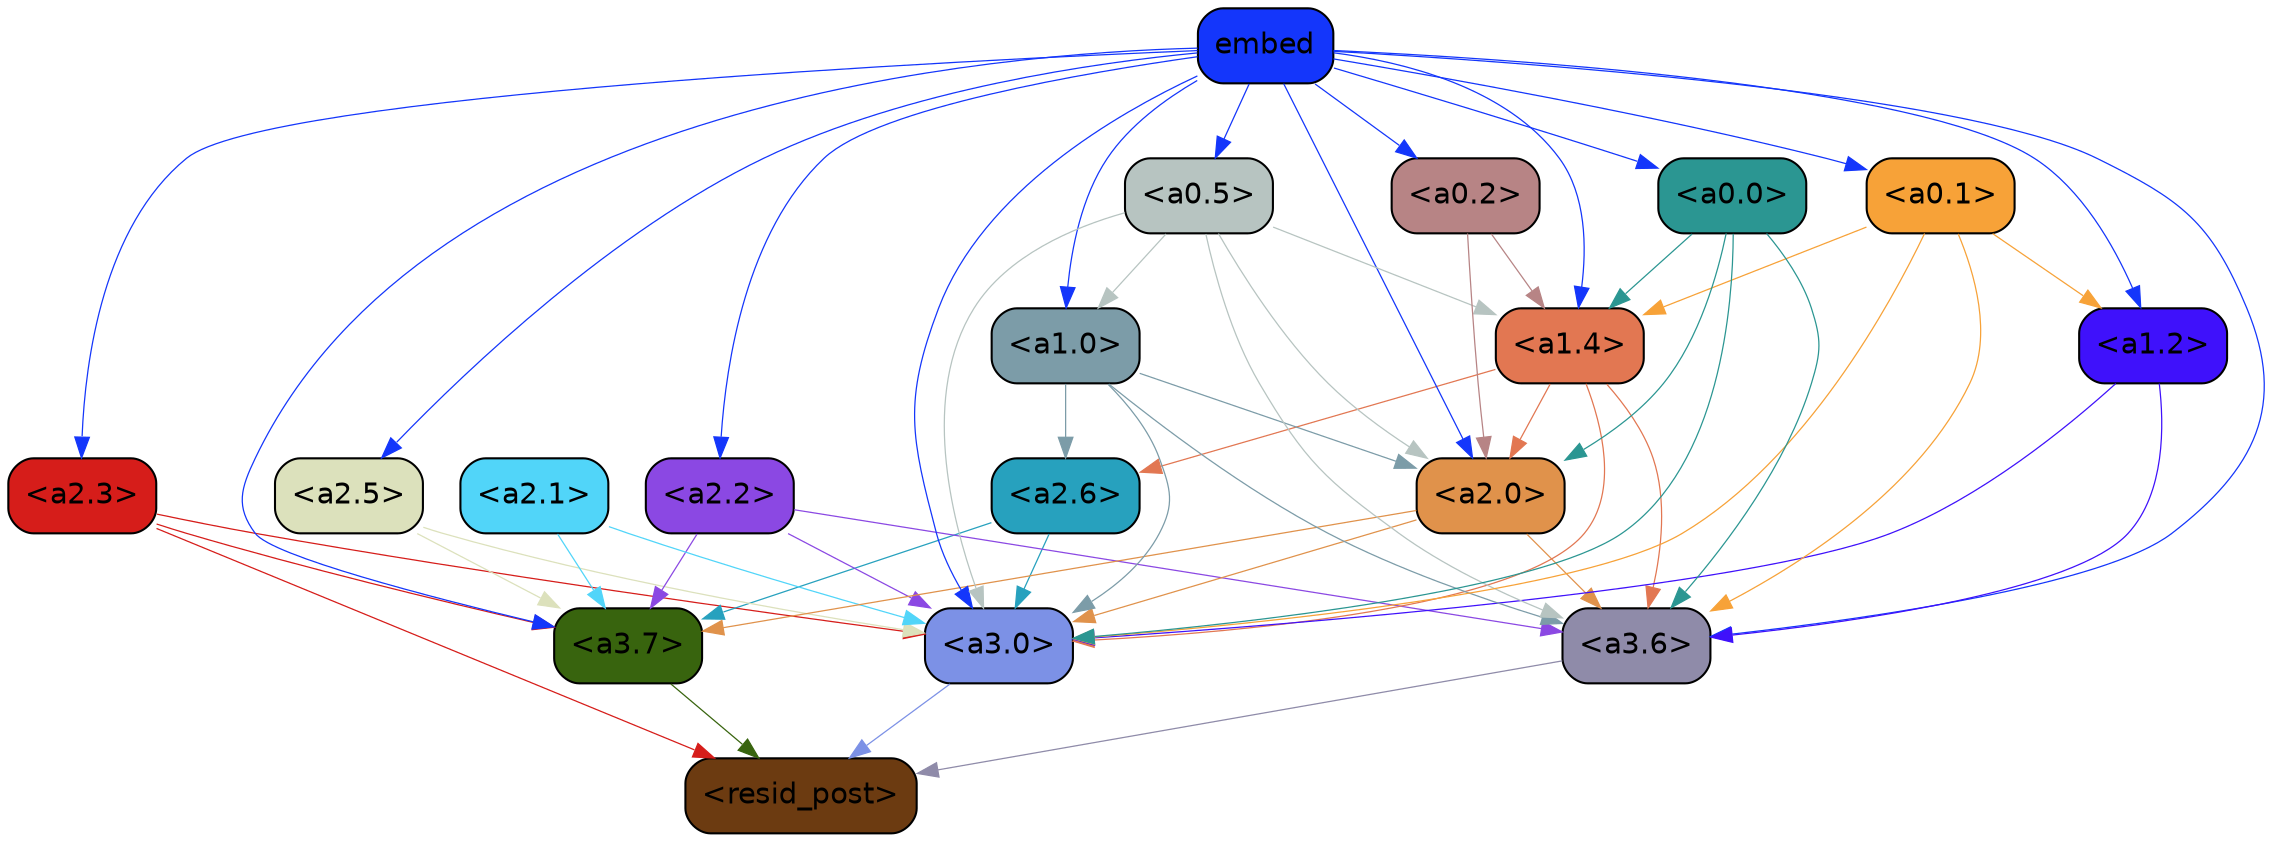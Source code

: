 strict digraph "" {
	graph [bgcolor=transparent,
		layout=dot,
		overlap=false,
		splines=true
	];
	"<a3.7>"	[color=black,
		fillcolor="#38640e",
		fontname=Helvetica,
		shape=box,
		style="filled, rounded"];
	"<resid_post>"	[color=black,
		fillcolor="#6c3b11",
		fontname=Helvetica,
		shape=box,
		style="filled, rounded"];
	"<a3.7>" -> "<resid_post>"	[color="#38640e",
		penwidth=0.6];
	"<a3.6>"	[color=black,
		fillcolor="#8f8ba9",
		fontname=Helvetica,
		shape=box,
		style="filled, rounded"];
	"<a3.6>" -> "<resid_post>"	[color="#8f8ba9",
		penwidth=0.6];
	"<a3.0>"	[color=black,
		fillcolor="#7c91e6",
		fontname=Helvetica,
		shape=box,
		style="filled, rounded"];
	"<a3.0>" -> "<resid_post>"	[color="#7c91e6",
		penwidth=0.6];
	"<a2.3>"	[color=black,
		fillcolor="#d61d1a",
		fontname=Helvetica,
		shape=box,
		style="filled, rounded"];
	"<a2.3>" -> "<a3.7>"	[color="#d61d1a",
		penwidth=0.6];
	"<a2.3>" -> "<resid_post>"	[color="#d61d1a",
		penwidth=0.6];
	"<a2.3>" -> "<a3.0>"	[color="#d61d1a",
		penwidth=0.6];
	"<a2.6>"	[color=black,
		fillcolor="#27a1be",
		fontname=Helvetica,
		shape=box,
		style="filled, rounded"];
	"<a2.6>" -> "<a3.7>"	[color="#27a1be",
		penwidth=0.6];
	"<a2.6>" -> "<a3.0>"	[color="#27a1be",
		penwidth=0.6];
	"<a2.5>"	[color=black,
		fillcolor="#dce1bc",
		fontname=Helvetica,
		shape=box,
		style="filled, rounded"];
	"<a2.5>" -> "<a3.7>"	[color="#dce1bc",
		penwidth=0.6];
	"<a2.5>" -> "<a3.0>"	[color="#dce1bc",
		penwidth=0.6];
	"<a2.2>"	[color=black,
		fillcolor="#8b48e3",
		fontname=Helvetica,
		shape=box,
		style="filled, rounded"];
	"<a2.2>" -> "<a3.7>"	[color="#8b48e3",
		penwidth=0.6];
	"<a2.2>" -> "<a3.6>"	[color="#8b48e3",
		penwidth=0.6];
	"<a2.2>" -> "<a3.0>"	[color="#8b48e3",
		penwidth=0.6];
	"<a2.1>"	[color=black,
		fillcolor="#51d5f9",
		fontname=Helvetica,
		shape=box,
		style="filled, rounded"];
	"<a2.1>" -> "<a3.7>"	[color="#51d5f9",
		penwidth=0.6];
	"<a2.1>" -> "<a3.0>"	[color="#51d5f9",
		penwidth=0.6];
	"<a2.0>"	[color=black,
		fillcolor="#e0924b",
		fontname=Helvetica,
		shape=box,
		style="filled, rounded"];
	"<a2.0>" -> "<a3.7>"	[color="#e0924b",
		penwidth=0.6];
	"<a2.0>" -> "<a3.6>"	[color="#e0924b",
		penwidth=0.6];
	"<a2.0>" -> "<a3.0>"	[color="#e0924b",
		penwidth=0.6];
	"<a1.4>"	[color=black,
		fillcolor="#e27752",
		fontname=Helvetica,
		shape=box,
		style="filled, rounded"];
	"<a1.4>" -> "<a3.6>"	[color="#e27752",
		penwidth=0.6];
	"<a1.4>" -> "<a3.0>"	[color="#e27752",
		penwidth=0.6];
	"<a1.4>" -> "<a2.6>"	[color="#e27752",
		penwidth=0.6];
	"<a1.4>" -> "<a2.0>"	[color="#e27752",
		penwidth=0.6];
	embed	[color=black,
		fillcolor="#1436fb",
		fontname=Helvetica,
		shape=box,
		style="filled, rounded"];
	embed -> "<a3.7>"	[color="#1436fb",
		penwidth=0.6];
	embed -> "<a3.6>"	[color="#1436fb",
		penwidth=0.6];
	embed -> "<a3.0>"	[color="#1436fb",
		penwidth=0.6];
	embed -> "<a2.3>"	[color="#1436fb",
		penwidth=0.6];
	embed -> "<a2.5>"	[color="#1436fb",
		penwidth=0.6];
	embed -> "<a2.2>"	[color="#1436fb",
		penwidth=0.6];
	embed -> "<a2.0>"	[color="#1436fb",
		penwidth=0.6];
	embed -> "<a1.4>"	[color="#1436fb",
		penwidth=0.6];
	"<a1.2>"	[color=black,
		fillcolor="#3f11fb",
		fontname=Helvetica,
		shape=box,
		style="filled, rounded"];
	embed -> "<a1.2>"	[color="#1436fb",
		penwidth=0.6];
	"<a1.0>"	[color=black,
		fillcolor="#7c9ca8",
		fontname=Helvetica,
		shape=box,
		style="filled, rounded"];
	embed -> "<a1.0>"	[color="#1436fb",
		penwidth=0.6];
	"<a0.5>"	[color=black,
		fillcolor="#b7c4c1",
		fontname=Helvetica,
		shape=box,
		style="filled, rounded"];
	embed -> "<a0.5>"	[color="#1436fb",
		penwidth=0.6];
	"<a0.1>"	[color=black,
		fillcolor="#f7a238",
		fontname=Helvetica,
		shape=box,
		style="filled, rounded"];
	embed -> "<a0.1>"	[color="#1436fb",
		penwidth=0.6];
	"<a0.0>"	[color=black,
		fillcolor="#2b9692",
		fontname=Helvetica,
		shape=box,
		style="filled, rounded"];
	embed -> "<a0.0>"	[color="#1436fb",
		penwidth=0.6];
	"<a0.2>"	[color=black,
		fillcolor="#b78485",
		fontname=Helvetica,
		shape=box,
		style="filled, rounded"];
	embed -> "<a0.2>"	[color="#1436fb",
		penwidth=0.6];
	"<a1.2>" -> "<a3.6>"	[color="#3f11fb",
		penwidth=0.6];
	"<a1.2>" -> "<a3.0>"	[color="#3f11fb",
		penwidth=0.6];
	"<a1.0>" -> "<a3.6>"	[color="#7c9ca8",
		penwidth=0.6];
	"<a1.0>" -> "<a3.0>"	[color="#7c9ca8",
		penwidth=0.6];
	"<a1.0>" -> "<a2.6>"	[color="#7c9ca8",
		penwidth=0.6];
	"<a1.0>" -> "<a2.0>"	[color="#7c9ca8",
		penwidth=0.6];
	"<a0.5>" -> "<a3.6>"	[color="#b7c4c1",
		penwidth=0.6];
	"<a0.5>" -> "<a3.0>"	[color="#b7c4c1",
		penwidth=0.6];
	"<a0.5>" -> "<a2.0>"	[color="#b7c4c1",
		penwidth=0.6];
	"<a0.5>" -> "<a1.4>"	[color="#b7c4c1",
		penwidth=0.6];
	"<a0.5>" -> "<a1.0>"	[color="#b7c4c1",
		penwidth=0.6];
	"<a0.1>" -> "<a3.6>"	[color="#f7a238",
		penwidth=0.6];
	"<a0.1>" -> "<a3.0>"	[color="#f7a238",
		penwidth=0.6];
	"<a0.1>" -> "<a1.4>"	[color="#f7a238",
		penwidth=0.6];
	"<a0.1>" -> "<a1.2>"	[color="#f7a238",
		penwidth=0.6];
	"<a0.0>" -> "<a3.6>"	[color="#2b9692",
		penwidth=0.6];
	"<a0.0>" -> "<a3.0>"	[color="#2b9692",
		penwidth=0.6];
	"<a0.0>" -> "<a2.0>"	[color="#2b9692",
		penwidth=0.6];
	"<a0.0>" -> "<a1.4>"	[color="#2b9692",
		penwidth=0.6];
	"<a0.2>" -> "<a2.0>"	[color="#b78485",
		penwidth=0.6];
	"<a0.2>" -> "<a1.4>"	[color="#b78485",
		penwidth=0.6];
}
